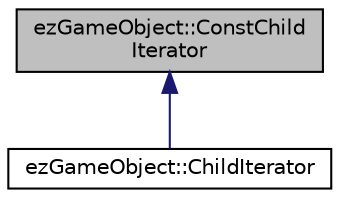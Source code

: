 digraph "ezGameObject::ConstChildIterator"
{
 // LATEX_PDF_SIZE
  edge [fontname="Helvetica",fontsize="10",labelfontname="Helvetica",labelfontsize="10"];
  node [fontname="Helvetica",fontsize="10",shape=record];
  Node1 [label="ezGameObject::ConstChild\lIterator",height=0.2,width=0.4,color="black", fillcolor="grey75", style="filled", fontcolor="black",tooltip="Iterates over all children of one object."];
  Node1 -> Node2 [dir="back",color="midnightblue",fontsize="10",style="solid",fontname="Helvetica"];
  Node2 [label="ezGameObject::ChildIterator",height=0.2,width=0.4,color="black", fillcolor="white", style="filled",URL="$d2/dbd/classez_game_object_1_1_child_iterator.htm",tooltip=" "];
}
